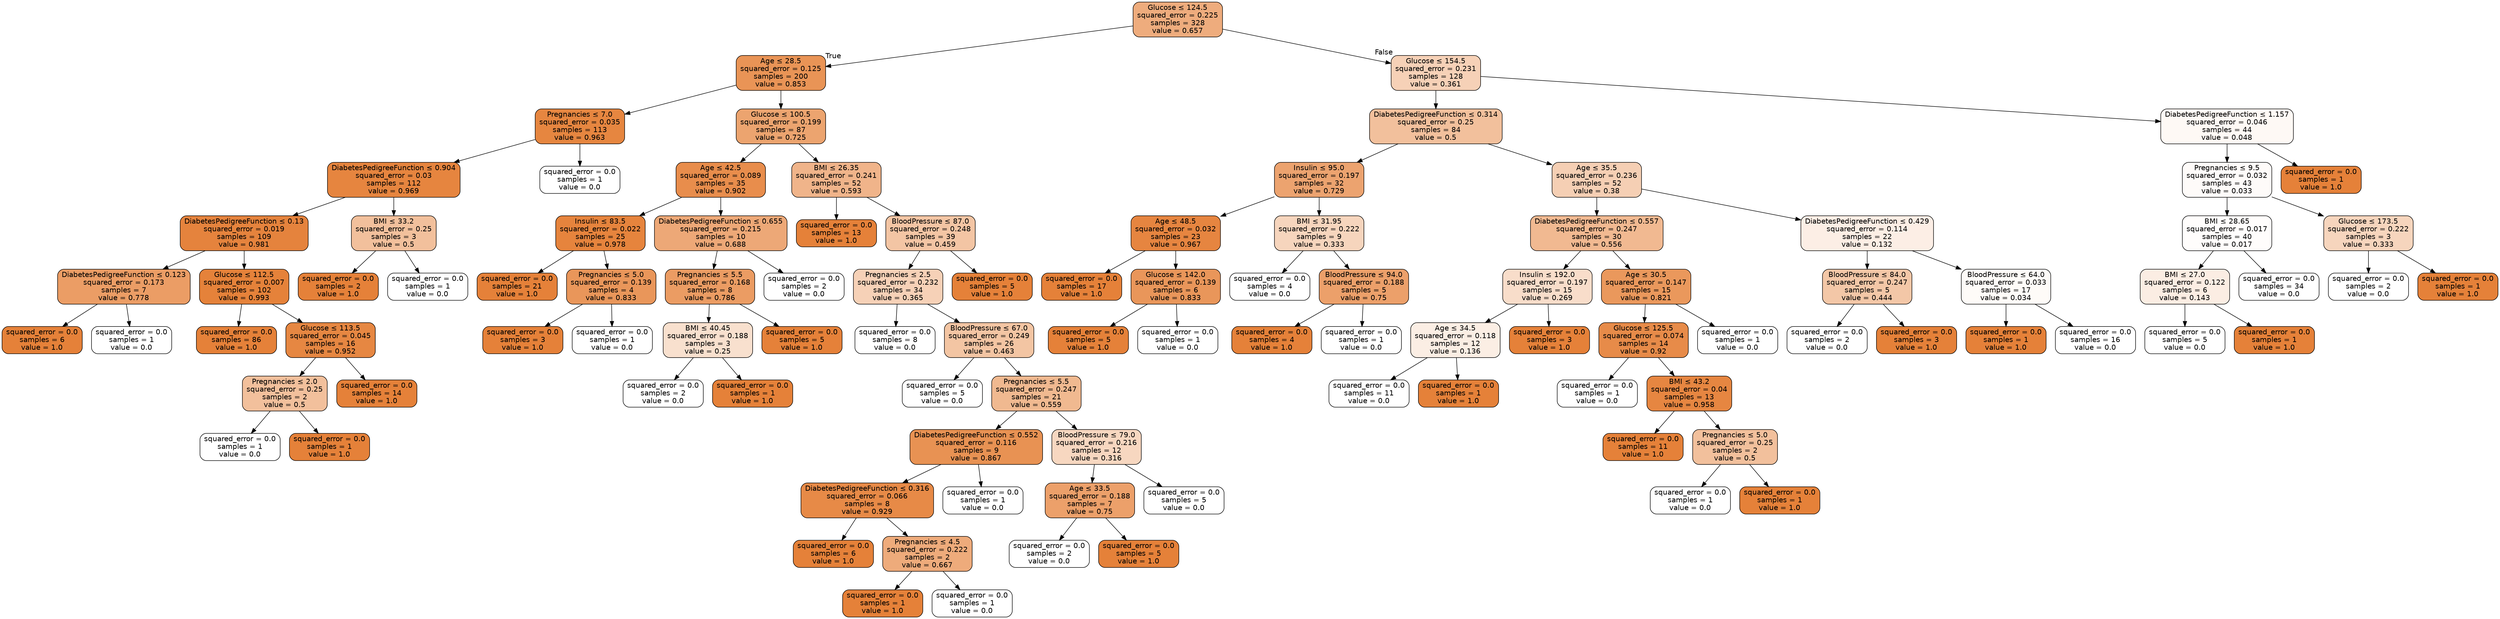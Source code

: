 digraph Tree {
node [shape=box, style="filled, rounded", color="black", fontname="helvetica"] ;
edge [fontname="helvetica"] ;
0 [label=<Glucose &le; 124.5<br/>squared_error = 0.225<br/>samples = 328<br/>value = 0.657>, fillcolor="#eeac7d"] ;
1 [label=<Age &le; 28.5<br/>squared_error = 0.125<br/>samples = 200<br/>value = 0.853>, fillcolor="#e99456"] ;
0 -> 1 [labeldistance=2.5, labelangle=45, headlabel="True"] ;
2 [label=<Pregnancies &le; 7.0<br/>squared_error = 0.035<br/>samples = 113<br/>value = 0.963>, fillcolor="#e68640"] ;
1 -> 2 ;
3 [label=<DiabetesPedigreeFunction &le; 0.904<br/>squared_error = 0.03<br/>samples = 112<br/>value = 0.969>, fillcolor="#e6853f"] ;
2 -> 3 ;
4 [label=<DiabetesPedigreeFunction &le; 0.13<br/>squared_error = 0.019<br/>samples = 109<br/>value = 0.981>, fillcolor="#e5833d"] ;
3 -> 4 ;
5 [label=<DiabetesPedigreeFunction &le; 0.123<br/>squared_error = 0.173<br/>samples = 7<br/>value = 0.778>, fillcolor="#eb9d65"] ;
4 -> 5 ;
6 [label=<squared_error = 0.0<br/>samples = 6<br/>value = 1.0>, fillcolor="#e58139"] ;
5 -> 6 ;
7 [label=<squared_error = 0.0<br/>samples = 1<br/>value = 0.0>, fillcolor="#ffffff"] ;
5 -> 7 ;
8 [label=<Glucose &le; 112.5<br/>squared_error = 0.007<br/>samples = 102<br/>value = 0.993>, fillcolor="#e5823a"] ;
4 -> 8 ;
9 [label=<squared_error = 0.0<br/>samples = 86<br/>value = 1.0>, fillcolor="#e58139"] ;
8 -> 9 ;
10 [label=<Glucose &le; 113.5<br/>squared_error = 0.045<br/>samples = 16<br/>value = 0.952>, fillcolor="#e68742"] ;
8 -> 10 ;
11 [label=<Pregnancies &le; 2.0<br/>squared_error = 0.25<br/>samples = 2<br/>value = 0.5>, fillcolor="#f2c09c"] ;
10 -> 11 ;
12 [label=<squared_error = 0.0<br/>samples = 1<br/>value = 0.0>, fillcolor="#ffffff"] ;
11 -> 12 ;
13 [label=<squared_error = 0.0<br/>samples = 1<br/>value = 1.0>, fillcolor="#e58139"] ;
11 -> 13 ;
14 [label=<squared_error = 0.0<br/>samples = 14<br/>value = 1.0>, fillcolor="#e58139"] ;
10 -> 14 ;
15 [label=<BMI &le; 33.2<br/>squared_error = 0.25<br/>samples = 3<br/>value = 0.5>, fillcolor="#f2c09c"] ;
3 -> 15 ;
16 [label=<squared_error = 0.0<br/>samples = 2<br/>value = 1.0>, fillcolor="#e58139"] ;
15 -> 16 ;
17 [label=<squared_error = 0.0<br/>samples = 1<br/>value = 0.0>, fillcolor="#ffffff"] ;
15 -> 17 ;
18 [label=<squared_error = 0.0<br/>samples = 1<br/>value = 0.0>, fillcolor="#ffffff"] ;
2 -> 18 ;
19 [label=<Glucose &le; 100.5<br/>squared_error = 0.199<br/>samples = 87<br/>value = 0.725>, fillcolor="#eca46f"] ;
1 -> 19 ;
20 [label=<Age &le; 42.5<br/>squared_error = 0.089<br/>samples = 35<br/>value = 0.902>, fillcolor="#e88d4c"] ;
19 -> 20 ;
21 [label=<Insulin &le; 83.5<br/>squared_error = 0.022<br/>samples = 25<br/>value = 0.978>, fillcolor="#e6843d"] ;
20 -> 21 ;
22 [label=<squared_error = 0.0<br/>samples = 21<br/>value = 1.0>, fillcolor="#e58139"] ;
21 -> 22 ;
23 [label=<Pregnancies &le; 5.0<br/>squared_error = 0.139<br/>samples = 4<br/>value = 0.833>, fillcolor="#e9965a"] ;
21 -> 23 ;
24 [label=<squared_error = 0.0<br/>samples = 3<br/>value = 1.0>, fillcolor="#e58139"] ;
23 -> 24 ;
25 [label=<squared_error = 0.0<br/>samples = 1<br/>value = 0.0>, fillcolor="#ffffff"] ;
23 -> 25 ;
26 [label=<DiabetesPedigreeFunction &le; 0.655<br/>squared_error = 0.215<br/>samples = 10<br/>value = 0.688>, fillcolor="#eda877"] ;
20 -> 26 ;
27 [label=<Pregnancies &le; 5.5<br/>squared_error = 0.168<br/>samples = 8<br/>value = 0.786>, fillcolor="#eb9c63"] ;
26 -> 27 ;
28 [label=<BMI &le; 40.45<br/>squared_error = 0.188<br/>samples = 3<br/>value = 0.25>, fillcolor="#f8e0ce"] ;
27 -> 28 ;
29 [label=<squared_error = 0.0<br/>samples = 2<br/>value = 0.0>, fillcolor="#ffffff"] ;
28 -> 29 ;
30 [label=<squared_error = 0.0<br/>samples = 1<br/>value = 1.0>, fillcolor="#e58139"] ;
28 -> 30 ;
31 [label=<squared_error = 0.0<br/>samples = 5<br/>value = 1.0>, fillcolor="#e58139"] ;
27 -> 31 ;
32 [label=<squared_error = 0.0<br/>samples = 2<br/>value = 0.0>, fillcolor="#ffffff"] ;
26 -> 32 ;
33 [label=<BMI &le; 26.35<br/>squared_error = 0.241<br/>samples = 52<br/>value = 0.593>, fillcolor="#f0b48a"] ;
19 -> 33 ;
34 [label=<squared_error = 0.0<br/>samples = 13<br/>value = 1.0>, fillcolor="#e58139"] ;
33 -> 34 ;
35 [label=<BloodPressure &le; 87.0<br/>squared_error = 0.248<br/>samples = 39<br/>value = 0.459>, fillcolor="#f3c5a4"] ;
33 -> 35 ;
36 [label=<Pregnancies &le; 2.5<br/>squared_error = 0.232<br/>samples = 34<br/>value = 0.365>, fillcolor="#f6d1b7"] ;
35 -> 36 ;
37 [label=<squared_error = 0.0<br/>samples = 8<br/>value = 0.0>, fillcolor="#ffffff"] ;
36 -> 37 ;
38 [label=<BloodPressure &le; 67.0<br/>squared_error = 0.249<br/>samples = 26<br/>value = 0.463>, fillcolor="#f3c5a3"] ;
36 -> 38 ;
39 [label=<squared_error = 0.0<br/>samples = 5<br/>value = 0.0>, fillcolor="#ffffff"] ;
38 -> 39 ;
40 [label=<Pregnancies &le; 5.5<br/>squared_error = 0.247<br/>samples = 21<br/>value = 0.559>, fillcolor="#f0b990"] ;
38 -> 40 ;
41 [label=<DiabetesPedigreeFunction &le; 0.552<br/>squared_error = 0.116<br/>samples = 9<br/>value = 0.867>, fillcolor="#e89253"] ;
40 -> 41 ;
42 [label=<DiabetesPedigreeFunction &le; 0.316<br/>squared_error = 0.066<br/>samples = 8<br/>value = 0.929>, fillcolor="#e78a47"] ;
41 -> 42 ;
43 [label=<squared_error = 0.0<br/>samples = 6<br/>value = 1.0>, fillcolor="#e58139"] ;
42 -> 43 ;
44 [label=<Pregnancies &le; 4.5<br/>squared_error = 0.222<br/>samples = 2<br/>value = 0.667>, fillcolor="#eeab7b"] ;
42 -> 44 ;
45 [label=<squared_error = 0.0<br/>samples = 1<br/>value = 1.0>, fillcolor="#e58139"] ;
44 -> 45 ;
46 [label=<squared_error = 0.0<br/>samples = 1<br/>value = 0.0>, fillcolor="#ffffff"] ;
44 -> 46 ;
47 [label=<squared_error = 0.0<br/>samples = 1<br/>value = 0.0>, fillcolor="#ffffff"] ;
41 -> 47 ;
48 [label=<BloodPressure &le; 79.0<br/>squared_error = 0.216<br/>samples = 12<br/>value = 0.316>, fillcolor="#f7d7c0"] ;
40 -> 48 ;
49 [label=<Age &le; 33.5<br/>squared_error = 0.188<br/>samples = 7<br/>value = 0.75>, fillcolor="#eca06a"] ;
48 -> 49 ;
50 [label=<squared_error = 0.0<br/>samples = 2<br/>value = 0.0>, fillcolor="#ffffff"] ;
49 -> 50 ;
51 [label=<squared_error = 0.0<br/>samples = 5<br/>value = 1.0>, fillcolor="#e58139"] ;
49 -> 51 ;
52 [label=<squared_error = 0.0<br/>samples = 5<br/>value = 0.0>, fillcolor="#ffffff"] ;
48 -> 52 ;
53 [label=<squared_error = 0.0<br/>samples = 5<br/>value = 1.0>, fillcolor="#e58139"] ;
35 -> 53 ;
54 [label=<Glucose &le; 154.5<br/>squared_error = 0.231<br/>samples = 128<br/>value = 0.361>, fillcolor="#f6d1b7"] ;
0 -> 54 [labeldistance=2.5, labelangle=-45, headlabel="False"] ;
55 [label=<DiabetesPedigreeFunction &le; 0.314<br/>squared_error = 0.25<br/>samples = 84<br/>value = 0.5>, fillcolor="#f2c09c"] ;
54 -> 55 ;
56 [label=<Insulin &le; 95.0<br/>squared_error = 0.197<br/>samples = 32<br/>value = 0.729>, fillcolor="#eca36f"] ;
55 -> 56 ;
57 [label=<Age &le; 48.5<br/>squared_error = 0.032<br/>samples = 23<br/>value = 0.967>, fillcolor="#e68540"] ;
56 -> 57 ;
58 [label=<squared_error = 0.0<br/>samples = 17<br/>value = 1.0>, fillcolor="#e58139"] ;
57 -> 58 ;
59 [label=<Glucose &le; 142.0<br/>squared_error = 0.139<br/>samples = 6<br/>value = 0.833>, fillcolor="#e9965a"] ;
57 -> 59 ;
60 [label=<squared_error = 0.0<br/>samples = 5<br/>value = 1.0>, fillcolor="#e58139"] ;
59 -> 60 ;
61 [label=<squared_error = 0.0<br/>samples = 1<br/>value = 0.0>, fillcolor="#ffffff"] ;
59 -> 61 ;
62 [label=<BMI &le; 31.95<br/>squared_error = 0.222<br/>samples = 9<br/>value = 0.333>, fillcolor="#f6d5bd"] ;
56 -> 62 ;
63 [label=<squared_error = 0.0<br/>samples = 4<br/>value = 0.0>, fillcolor="#ffffff"] ;
62 -> 63 ;
64 [label=<BloodPressure &le; 94.0<br/>squared_error = 0.188<br/>samples = 5<br/>value = 0.75>, fillcolor="#eca06a"] ;
62 -> 64 ;
65 [label=<squared_error = 0.0<br/>samples = 4<br/>value = 1.0>, fillcolor="#e58139"] ;
64 -> 65 ;
66 [label=<squared_error = 0.0<br/>samples = 1<br/>value = 0.0>, fillcolor="#ffffff"] ;
64 -> 66 ;
67 [label=<Age &le; 35.5<br/>squared_error = 0.236<br/>samples = 52<br/>value = 0.38>, fillcolor="#f5cfb4"] ;
55 -> 67 ;
68 [label=<DiabetesPedigreeFunction &le; 0.557<br/>squared_error = 0.247<br/>samples = 30<br/>value = 0.556>, fillcolor="#f1b991"] ;
67 -> 68 ;
69 [label=<Insulin &le; 192.0<br/>squared_error = 0.197<br/>samples = 15<br/>value = 0.269>, fillcolor="#f8ddca"] ;
68 -> 69 ;
70 [label=<Age &le; 34.5<br/>squared_error = 0.118<br/>samples = 12<br/>value = 0.136>, fillcolor="#fbeee4"] ;
69 -> 70 ;
71 [label=<squared_error = 0.0<br/>samples = 11<br/>value = 0.0>, fillcolor="#ffffff"] ;
70 -> 71 ;
72 [label=<squared_error = 0.0<br/>samples = 1<br/>value = 1.0>, fillcolor="#e58139"] ;
70 -> 72 ;
73 [label=<squared_error = 0.0<br/>samples = 3<br/>value = 1.0>, fillcolor="#e58139"] ;
69 -> 73 ;
74 [label=<Age &le; 30.5<br/>squared_error = 0.147<br/>samples = 15<br/>value = 0.821>, fillcolor="#ea985c"] ;
68 -> 74 ;
75 [label=<Glucose &le; 125.5<br/>squared_error = 0.074<br/>samples = 14<br/>value = 0.92>, fillcolor="#e78b49"] ;
74 -> 75 ;
76 [label=<squared_error = 0.0<br/>samples = 1<br/>value = 0.0>, fillcolor="#ffffff"] ;
75 -> 76 ;
77 [label=<BMI &le; 43.2<br/>squared_error = 0.04<br/>samples = 13<br/>value = 0.958>, fillcolor="#e68641"] ;
75 -> 77 ;
78 [label=<squared_error = 0.0<br/>samples = 11<br/>value = 1.0>, fillcolor="#e58139"] ;
77 -> 78 ;
79 [label=<Pregnancies &le; 5.0<br/>squared_error = 0.25<br/>samples = 2<br/>value = 0.5>, fillcolor="#f2c09c"] ;
77 -> 79 ;
80 [label=<squared_error = 0.0<br/>samples = 1<br/>value = 0.0>, fillcolor="#ffffff"] ;
79 -> 80 ;
81 [label=<squared_error = 0.0<br/>samples = 1<br/>value = 1.0>, fillcolor="#e58139"] ;
79 -> 81 ;
82 [label=<squared_error = 0.0<br/>samples = 1<br/>value = 0.0>, fillcolor="#ffffff"] ;
74 -> 82 ;
83 [label=<DiabetesPedigreeFunction &le; 0.429<br/>squared_error = 0.114<br/>samples = 22<br/>value = 0.132>, fillcolor="#fceee5"] ;
67 -> 83 ;
84 [label=<BloodPressure &le; 84.0<br/>squared_error = 0.247<br/>samples = 5<br/>value = 0.444>, fillcolor="#f3c7a7"] ;
83 -> 84 ;
85 [label=<squared_error = 0.0<br/>samples = 2<br/>value = 0.0>, fillcolor="#ffffff"] ;
84 -> 85 ;
86 [label=<squared_error = 0.0<br/>samples = 3<br/>value = 1.0>, fillcolor="#e58139"] ;
84 -> 86 ;
87 [label=<BloodPressure &le; 64.0<br/>squared_error = 0.033<br/>samples = 17<br/>value = 0.034>, fillcolor="#fefbf8"] ;
83 -> 87 ;
88 [label=<squared_error = 0.0<br/>samples = 1<br/>value = 1.0>, fillcolor="#e58139"] ;
87 -> 88 ;
89 [label=<squared_error = 0.0<br/>samples = 16<br/>value = 0.0>, fillcolor="#ffffff"] ;
87 -> 89 ;
90 [label=<DiabetesPedigreeFunction &le; 1.157<br/>squared_error = 0.046<br/>samples = 44<br/>value = 0.048>, fillcolor="#fef9f5"] ;
54 -> 90 ;
91 [label=<Pregnancies &le; 9.5<br/>squared_error = 0.032<br/>samples = 43<br/>value = 0.033>, fillcolor="#fefbf9"] ;
90 -> 91 ;
92 [label=<BMI &le; 28.65<br/>squared_error = 0.017<br/>samples = 40<br/>value = 0.017>, fillcolor="#fffdfc"] ;
91 -> 92 ;
93 [label=<BMI &le; 27.0<br/>squared_error = 0.122<br/>samples = 6<br/>value = 0.143>, fillcolor="#fbede3"] ;
92 -> 93 ;
94 [label=<squared_error = 0.0<br/>samples = 5<br/>value = 0.0>, fillcolor="#ffffff"] ;
93 -> 94 ;
95 [label=<squared_error = 0.0<br/>samples = 1<br/>value = 1.0>, fillcolor="#e58139"] ;
93 -> 95 ;
96 [label=<squared_error = 0.0<br/>samples = 34<br/>value = 0.0>, fillcolor="#ffffff"] ;
92 -> 96 ;
97 [label=<Glucose &le; 173.5<br/>squared_error = 0.222<br/>samples = 3<br/>value = 0.333>, fillcolor="#f6d5bd"] ;
91 -> 97 ;
98 [label=<squared_error = 0.0<br/>samples = 2<br/>value = 0.0>, fillcolor="#ffffff"] ;
97 -> 98 ;
99 [label=<squared_error = 0.0<br/>samples = 1<br/>value = 1.0>, fillcolor="#e58139"] ;
97 -> 99 ;
100 [label=<squared_error = 0.0<br/>samples = 1<br/>value = 1.0>, fillcolor="#e58139"] ;
90 -> 100 ;
}